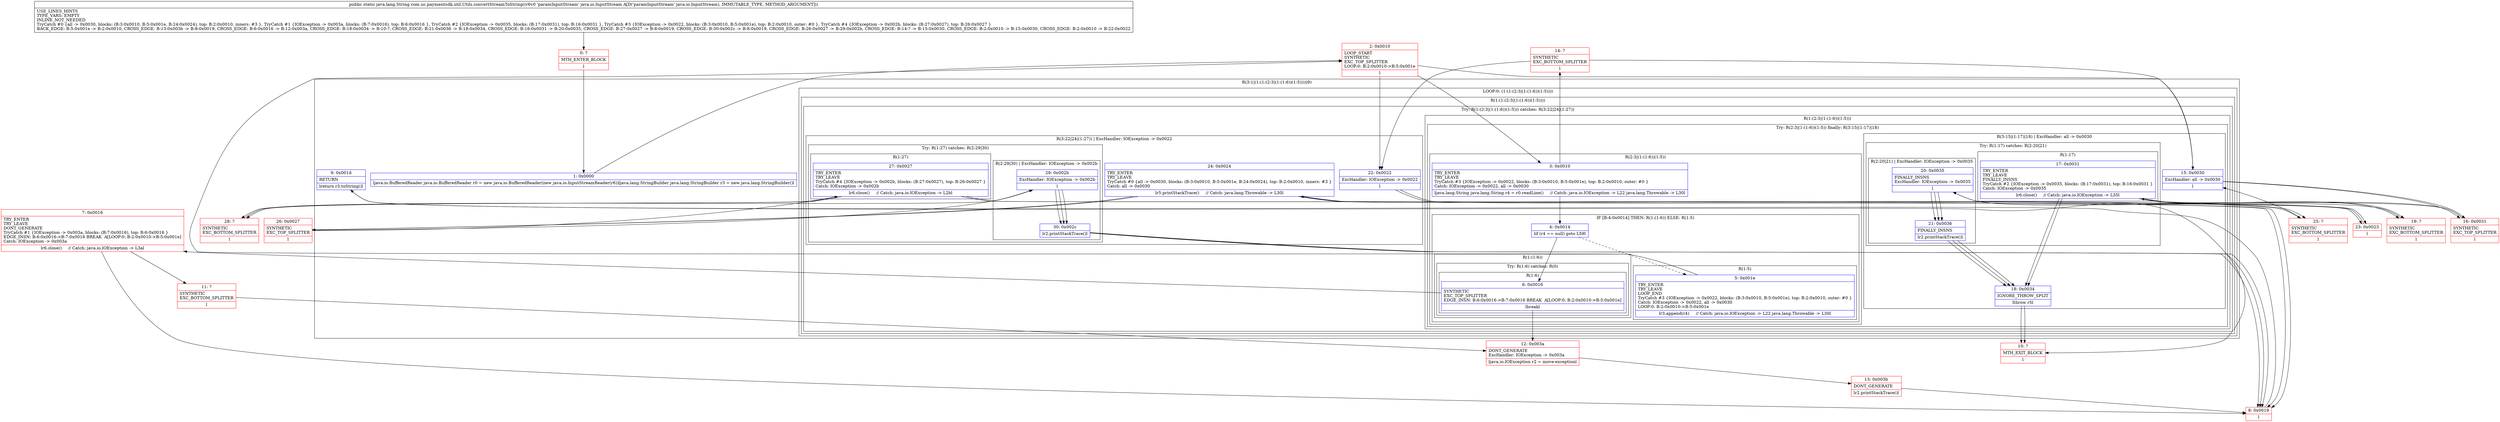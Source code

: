 digraph "CFG forcom.uc.paymentsdk.util.Utils.convertStreamToString(Ljava\/io\/InputStream;)Ljava\/lang\/String;" {
subgraph cluster_Region_1345811853 {
label = "R(3:1|(1:(1:(2:3|(1:(1:6))(1:5))))|9)";
node [shape=record,color=blue];
Node_1 [shape=record,label="{1\:\ 0x0000|ljava.io.BufferedReader java.io.BufferedReader r0 = new java.io.BufferedReader(new java.io.InputStreamReader(r6))ljava.lang.StringBuilder java.lang.StringBuilder r3 = new java.lang.StringBuilder()l}"];
subgraph cluster_LoopRegion_1765273164 {
label = "LOOP:0: (1:(1:(2:3|(1:(1:6))(1:5))))";
node [shape=record,color=blue];
subgraph cluster_Region_2036511250 {
label = "R(1:(1:(2:3|(1:(1:6))(1:5))))";
node [shape=record,color=blue];
subgraph cluster_TryCatchRegion_1597948160 {
label = "Try: R(1:(2:3|(1:(1:6))(1:5))) catches: R(3:22|24|(1:27))";
node [shape=record,color=blue];
subgraph cluster_Region_327000352 {
label = "R(1:(2:3|(1:(1:6))(1:5)))";
node [shape=record,color=blue];
subgraph cluster_TryCatchRegion_1164863629 {
label = "Try: R(2:3|(1:(1:6))(1:5)) finally: R(3:15|(1:17)|18)";
node [shape=record,color=blue];
subgraph cluster_Region_1265161520 {
label = "R(2:3|(1:(1:6))(1:5))";
node [shape=record,color=blue];
Node_3 [shape=record,label="{3\:\ 0x0010|TRY_ENTER\lTRY_LEAVE\lTryCatch #3 \{IOException \-\> 0x0022, blocks: (B:3:0x0010, B:5:0x001e), top: B:2:0x0010, outer: #0 \}\lCatch: IOException \-\> 0x0022, all \-\> 0x0030\l|ljava.lang.String java.lang.String r4 = r0.readLine()     \/\/ Catch: java.io.IOException \-\> L22 java.lang.Throwable \-\> L30l}"];
subgraph cluster_IfRegion_557419055 {
label = "IF [B:4:0x0014] THEN: R(1:(1:6)) ELSE: R(1:5)";
node [shape=record,color=blue];
Node_4 [shape=record,label="{4\:\ 0x0014|lif (r4 == null) goto L59l}"];
subgraph cluster_Region_695250960 {
label = "R(1:(1:6))";
node [shape=record,color=blue];
subgraph cluster_TryCatchRegion_7295743 {
label = "Try: R(1:6) catches: R(0)";
node [shape=record,color=blue];
subgraph cluster_Region_2128975731 {
label = "R(1:6)";
node [shape=record,color=blue];
Node_6 [shape=record,label="{6\:\ 0x0016|SYNTHETIC\lEXC_TOP_SPLITTER\lEDGE_INSN: B:6:0x0016\-\>B:7:0x0016 BREAK  A[LOOP:0: B:2:0x0010\-\>B:5:0x001e]\l|lbreakl}"];
}
subgraph cluster_Region_1224323618 {
label = "R(0) | ExcHandler: IOException \-\> 0x003a\l";
node [shape=record,color=blue];
}
}
}
subgraph cluster_Region_1263192419 {
label = "R(1:5)";
node [shape=record,color=blue];
Node_5 [shape=record,label="{5\:\ 0x001e|TRY_ENTER\lTRY_LEAVE\lLOOP_END\lTryCatch #3 \{IOException \-\> 0x0022, blocks: (B:3:0x0010, B:5:0x001e), top: B:2:0x0010, outer: #0 \}\lCatch: IOException \-\> 0x0022, all \-\> 0x0030\lLOOP:0: B:2:0x0010\-\>B:5:0x001e\l|lr3.append(r4)     \/\/ Catch: java.io.IOException \-\> L22 java.lang.Throwable \-\> L30l}"];
}
}
}
subgraph cluster_Region_1680177949 {
label = "R(3:15|(1:17)|18) | ExcHandler: all \-\> 0x0030\l";
node [shape=record,color=blue];
Node_15 [shape=record,label="{15\:\ 0x0030|ExcHandler: all \-\> 0x0030\l|l}"];
subgraph cluster_TryCatchRegion_505882060 {
label = "Try: R(1:17) catches: R(2:20|21)";
node [shape=record,color=blue];
subgraph cluster_Region_1277912948 {
label = "R(1:17)";
node [shape=record,color=blue];
Node_17 [shape=record,label="{17\:\ 0x0031|TRY_ENTER\lTRY_LEAVE\lFINALLY_INSNS\lTryCatch #2 \{IOException \-\> 0x0035, blocks: (B:17:0x0031), top: B:16:0x0031 \}\lCatch: IOException \-\> 0x0035\l|lr6.close()     \/\/ Catch: java.io.IOException \-\> L35l}"];
}
subgraph cluster_Region_1237759089 {
label = "R(2:20|21) | ExcHandler: IOException \-\> 0x0035\l";
node [shape=record,color=blue];
Node_20 [shape=record,label="{20\:\ 0x0035|FINALLY_INSNS\lExcHandler: IOException \-\> 0x0035\l|l}"];
Node_21 [shape=record,label="{21\:\ 0x0036|FINALLY_INSNS\l|lr2.printStackTrace()l}"];
}
}
Node_18 [shape=record,label="{18\:\ 0x0034|IGNORE_THROW_SPLIT\l|lthrow r5l}"];
}
}
}
subgraph cluster_Region_108319687 {
label = "R(3:22|24|(1:27)) | ExcHandler: IOException \-\> 0x0022\l";
node [shape=record,color=blue];
Node_22 [shape=record,label="{22\:\ 0x0022|ExcHandler: IOException \-\> 0x0022\l|l}"];
Node_24 [shape=record,label="{24\:\ 0x0024|TRY_ENTER\lTRY_LEAVE\lTryCatch #0 \{all \-\> 0x0030, blocks: (B:3:0x0010, B:5:0x001e, B:24:0x0024), top: B:2:0x0010, inners: #3 \}\lCatch: all \-\> 0x0030\l|lr5.printStackTrace()     \/\/ Catch: java.lang.Throwable \-\> L30l}"];
subgraph cluster_TryCatchRegion_567975808 {
label = "Try: R(1:27) catches: R(2:29|30)";
node [shape=record,color=blue];
subgraph cluster_Region_912088072 {
label = "R(1:27)";
node [shape=record,color=blue];
Node_27 [shape=record,label="{27\:\ 0x0027|TRY_ENTER\lTRY_LEAVE\lTryCatch #4 \{IOException \-\> 0x002b, blocks: (B:27:0x0027), top: B:26:0x0027 \}\lCatch: IOException \-\> 0x002b\l|lr6.close()     \/\/ Catch: java.io.IOException \-\> L2bl}"];
}
subgraph cluster_Region_1245971342 {
label = "R(2:29|30) | ExcHandler: IOException \-\> 0x002b\l";
node [shape=record,color=blue];
Node_29 [shape=record,label="{29\:\ 0x002b|ExcHandler: IOException \-\> 0x002b\l|l}"];
Node_30 [shape=record,label="{30\:\ 0x002c|lr2.printStackTrace()l}"];
}
}
}
}
}
}
Node_9 [shape=record,label="{9\:\ 0x001d|RETURN\l|lreturn r3.toString()l}"];
}
subgraph cluster_Region_108319687 {
label = "R(3:22|24|(1:27)) | ExcHandler: IOException \-\> 0x0022\l";
node [shape=record,color=blue];
Node_22 [shape=record,label="{22\:\ 0x0022|ExcHandler: IOException \-\> 0x0022\l|l}"];
Node_24 [shape=record,label="{24\:\ 0x0024|TRY_ENTER\lTRY_LEAVE\lTryCatch #0 \{all \-\> 0x0030, blocks: (B:3:0x0010, B:5:0x001e, B:24:0x0024), top: B:2:0x0010, inners: #3 \}\lCatch: all \-\> 0x0030\l|lr5.printStackTrace()     \/\/ Catch: java.lang.Throwable \-\> L30l}"];
subgraph cluster_TryCatchRegion_567975808 {
label = "Try: R(1:27) catches: R(2:29|30)";
node [shape=record,color=blue];
subgraph cluster_Region_912088072 {
label = "R(1:27)";
node [shape=record,color=blue];
Node_27 [shape=record,label="{27\:\ 0x0027|TRY_ENTER\lTRY_LEAVE\lTryCatch #4 \{IOException \-\> 0x002b, blocks: (B:27:0x0027), top: B:26:0x0027 \}\lCatch: IOException \-\> 0x002b\l|lr6.close()     \/\/ Catch: java.io.IOException \-\> L2bl}"];
}
subgraph cluster_Region_1245971342 {
label = "R(2:29|30) | ExcHandler: IOException \-\> 0x002b\l";
node [shape=record,color=blue];
Node_29 [shape=record,label="{29\:\ 0x002b|ExcHandler: IOException \-\> 0x002b\l|l}"];
Node_30 [shape=record,label="{30\:\ 0x002c|lr2.printStackTrace()l}"];
}
}
}
subgraph cluster_Region_1680177949 {
label = "R(3:15|(1:17)|18) | ExcHandler: all \-\> 0x0030\l";
node [shape=record,color=blue];
Node_15 [shape=record,label="{15\:\ 0x0030|ExcHandler: all \-\> 0x0030\l|l}"];
subgraph cluster_TryCatchRegion_505882060 {
label = "Try: R(1:17) catches: R(2:20|21)";
node [shape=record,color=blue];
subgraph cluster_Region_1277912948 {
label = "R(1:17)";
node [shape=record,color=blue];
Node_17 [shape=record,label="{17\:\ 0x0031|TRY_ENTER\lTRY_LEAVE\lFINALLY_INSNS\lTryCatch #2 \{IOException \-\> 0x0035, blocks: (B:17:0x0031), top: B:16:0x0031 \}\lCatch: IOException \-\> 0x0035\l|lr6.close()     \/\/ Catch: java.io.IOException \-\> L35l}"];
}
subgraph cluster_Region_1237759089 {
label = "R(2:20|21) | ExcHandler: IOException \-\> 0x0035\l";
node [shape=record,color=blue];
Node_20 [shape=record,label="{20\:\ 0x0035|FINALLY_INSNS\lExcHandler: IOException \-\> 0x0035\l|l}"];
Node_21 [shape=record,label="{21\:\ 0x0036|FINALLY_INSNS\l|lr2.printStackTrace()l}"];
}
}
Node_18 [shape=record,label="{18\:\ 0x0034|IGNORE_THROW_SPLIT\l|lthrow r5l}"];
}
subgraph cluster_Region_1224323618 {
label = "R(0) | ExcHandler: IOException \-\> 0x003a\l";
node [shape=record,color=blue];
}
subgraph cluster_Region_1245971342 {
label = "R(2:29|30) | ExcHandler: IOException \-\> 0x002b\l";
node [shape=record,color=blue];
Node_29 [shape=record,label="{29\:\ 0x002b|ExcHandler: IOException \-\> 0x002b\l|l}"];
Node_30 [shape=record,label="{30\:\ 0x002c|lr2.printStackTrace()l}"];
}
subgraph cluster_Region_1237759089 {
label = "R(2:20|21) | ExcHandler: IOException \-\> 0x0035\l";
node [shape=record,color=blue];
Node_20 [shape=record,label="{20\:\ 0x0035|FINALLY_INSNS\lExcHandler: IOException \-\> 0x0035\l|l}"];
Node_21 [shape=record,label="{21\:\ 0x0036|FINALLY_INSNS\l|lr2.printStackTrace()l}"];
}
Node_0 [shape=record,color=red,label="{0\:\ ?|MTH_ENTER_BLOCK\l|l}"];
Node_2 [shape=record,color=red,label="{2\:\ 0x0010|LOOP_START\lSYNTHETIC\lEXC_TOP_SPLITTER\lLOOP:0: B:2:0x0010\-\>B:5:0x001e\l|l}"];
Node_7 [shape=record,color=red,label="{7\:\ 0x0016|TRY_ENTER\lTRY_LEAVE\lDONT_GENERATE\lTryCatch #1 \{IOException \-\> 0x003a, blocks: (B:7:0x0016), top: B:6:0x0016 \}\lEDGE_INSN: B:6:0x0016\-\>B:7:0x0016 BREAK  A[LOOP:0: B:2:0x0010\-\>B:5:0x001e]\lCatch: IOException \-\> 0x003a\l|lr6.close()     \/\/ Catch: java.io.IOException \-\> L3al}"];
Node_8 [shape=record,color=red,label="{8\:\ 0x0019|l}"];
Node_10 [shape=record,color=red,label="{10\:\ ?|MTH_EXIT_BLOCK\l|l}"];
Node_11 [shape=record,color=red,label="{11\:\ ?|SYNTHETIC\lEXC_BOTTOM_SPLITTER\l|l}"];
Node_12 [shape=record,color=red,label="{12\:\ 0x003a|DONT_GENERATE\lExcHandler: IOException \-\> 0x003a\l|ljava.io.IOException r2 = move\-exceptionl}"];
Node_13 [shape=record,color=red,label="{13\:\ 0x003b|DONT_GENERATE\l|lr2.printStackTrace()l}"];
Node_14 [shape=record,color=red,label="{14\:\ ?|SYNTHETIC\lEXC_BOTTOM_SPLITTER\l|l}"];
Node_16 [shape=record,color=red,label="{16\:\ 0x0031|SYNTHETIC\lEXC_TOP_SPLITTER\l|l}"];
Node_19 [shape=record,color=red,label="{19\:\ ?|SYNTHETIC\lEXC_BOTTOM_SPLITTER\l|l}"];
Node_23 [shape=record,color=red,label="{23\:\ 0x0023|l}"];
Node_25 [shape=record,color=red,label="{25\:\ ?|SYNTHETIC\lEXC_BOTTOM_SPLITTER\l|l}"];
Node_26 [shape=record,color=red,label="{26\:\ 0x0027|SYNTHETIC\lEXC_TOP_SPLITTER\l|l}"];
Node_28 [shape=record,color=red,label="{28\:\ ?|SYNTHETIC\lEXC_BOTTOM_SPLITTER\l|l}"];
MethodNode[shape=record,label="{public static java.lang.String com.uc.paymentsdk.util.Utils.convertStreamToString((r6v0 'paramInputStream' java.io.InputStream A[D('paramInputStream' java.io.InputStream), IMMUTABLE_TYPE, METHOD_ARGUMENT]))  | USE_LINES_HINTS\lTYPE_VARS: EMPTY\lINLINE_NOT_NEEDED\lTryCatch #0 \{all \-\> 0x0030, blocks: (B:3:0x0010, B:5:0x001e, B:24:0x0024), top: B:2:0x0010, inners: #3 \}, TryCatch #1 \{IOException \-\> 0x003a, blocks: (B:7:0x0016), top: B:6:0x0016 \}, TryCatch #2 \{IOException \-\> 0x0035, blocks: (B:17:0x0031), top: B:16:0x0031 \}, TryCatch #3 \{IOException \-\> 0x0022, blocks: (B:3:0x0010, B:5:0x001e), top: B:2:0x0010, outer: #0 \}, TryCatch #4 \{IOException \-\> 0x002b, blocks: (B:27:0x0027), top: B:26:0x0027 \}\lBACK_EDGE: B:5:0x001e \-\> B:2:0x0010, CROSS_EDGE: B:13:0x003b \-\> B:8:0x0019, CROSS_EDGE: B:6:0x0016 \-\> B:12:0x003a, CROSS_EDGE: B:18:0x0034 \-\> B:10:?, CROSS_EDGE: B:21:0x0036 \-\> B:18:0x0034, CROSS_EDGE: B:16:0x0031 \-\> B:20:0x0035, CROSS_EDGE: B:27:0x0027 \-\> B:8:0x0019, CROSS_EDGE: B:30:0x002c \-\> B:8:0x0019, CROSS_EDGE: B:26:0x0027 \-\> B:29:0x002b, CROSS_EDGE: B:14:? \-\> B:15:0x0030, CROSS_EDGE: B:2:0x0010 \-\> B:15:0x0030, CROSS_EDGE: B:2:0x0010 \-\> B:22:0x0022\l}"];
MethodNode -> Node_0;
Node_1 -> Node_2;
Node_3 -> Node_4;
Node_3 -> Node_14;
Node_4 -> Node_5[style=dashed];
Node_4 -> Node_6;
Node_6 -> Node_7;
Node_6 -> Node_12;
Node_5 -> Node_2;
Node_15 -> Node_16;
Node_17 -> Node_18;
Node_17 -> Node_19;
Node_20 -> Node_21;
Node_21 -> Node_18;
Node_18 -> Node_10;
Node_22 -> Node_23;
Node_24 -> Node_25;
Node_24 -> Node_26;
Node_27 -> Node_8;
Node_27 -> Node_28;
Node_29 -> Node_30;
Node_30 -> Node_8;
Node_9 -> Node_10;
Node_22 -> Node_23;
Node_24 -> Node_25;
Node_24 -> Node_26;
Node_27 -> Node_8;
Node_27 -> Node_28;
Node_29 -> Node_30;
Node_30 -> Node_8;
Node_15 -> Node_16;
Node_17 -> Node_18;
Node_17 -> Node_19;
Node_20 -> Node_21;
Node_21 -> Node_18;
Node_18 -> Node_10;
Node_29 -> Node_30;
Node_30 -> Node_8;
Node_20 -> Node_21;
Node_21 -> Node_18;
Node_0 -> Node_1;
Node_2 -> Node_3;
Node_2 -> Node_15;
Node_2 -> Node_22;
Node_7 -> Node_8;
Node_7 -> Node_11;
Node_8 -> Node_9;
Node_11 -> Node_12;
Node_12 -> Node_13;
Node_13 -> Node_8;
Node_14 -> Node_22;
Node_14 -> Node_15;
Node_16 -> Node_17;
Node_16 -> Node_20;
Node_19 -> Node_20;
Node_23 -> Node_24;
Node_25 -> Node_15;
Node_26 -> Node_27;
Node_26 -> Node_29;
Node_28 -> Node_29;
}

